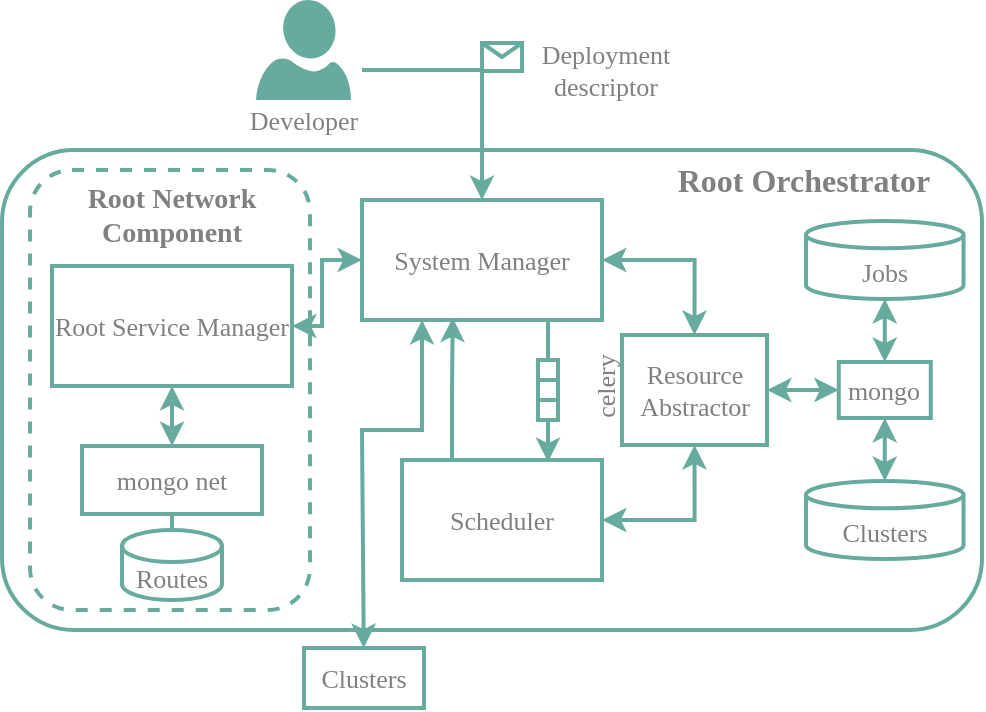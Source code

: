 <mxfile version="24.7.17">
  <diagram id="ZdwTuiK6LGV12zfFTO1-" name="Page-1">
    <mxGraphModel dx="838" dy="1742" grid="1" gridSize="10" guides="1" tooltips="1" connect="1" arrows="1" fold="1" page="1" pageScale="1" pageWidth="827" pageHeight="1169" math="0" shadow="0">
      <root>
        <mxCell id="0" />
        <mxCell id="1" parent="0" />
        <mxCell id="b5Y4_zGtjNbEffgwSiQB-1" value="" style="rounded=1;whiteSpace=wrap;html=1;strokeColor=#67AB9F;fontColor=#808080;fillColor=none;strokeWidth=2;fontFamily=CMU Sans Serif;fontSize=13;" parent="1" vertex="1">
          <mxGeometry x="160" y="40" width="490" height="240" as="geometry" />
        </mxCell>
        <mxCell id="ae70bi0Nxy2G-uHJ9-6V-10" style="edgeStyle=orthogonalEdgeStyle;rounded=0;orthogonalLoop=1;jettySize=auto;html=1;exitX=1;exitY=0.5;exitDx=0;exitDy=0;entryX=0.5;entryY=0;entryDx=0;entryDy=0;startArrow=classic;startFill=1;strokeColor=#67AB9F;fontColor=#808080;strokeWidth=2;fontFamily=CMU Sans Serif;fontSize=13;" parent="1" source="b5Y4_zGtjNbEffgwSiQB-2" target="ae70bi0Nxy2G-uHJ9-6V-1" edge="1">
          <mxGeometry relative="1" as="geometry" />
        </mxCell>
        <mxCell id="b5Y4_zGtjNbEffgwSiQB-2" value="System Manager" style="rounded=0;whiteSpace=wrap;html=1;strokeColor=#67AB9F;fontColor=#808080;fillColor=none;strokeWidth=2;fontFamily=CMU Sans Serif;fontSize=13;" parent="1" vertex="1">
          <mxGeometry x="340" y="65" width="120" height="60" as="geometry" />
        </mxCell>
        <mxCell id="b5Y4_zGtjNbEffgwSiQB-71" style="edgeStyle=orthogonalEdgeStyle;rounded=0;orthogonalLoop=1;jettySize=auto;html=1;exitX=0.25;exitY=0;exitDx=0;exitDy=0;entryX=0.378;entryY=0.981;entryDx=0;entryDy=0;entryPerimeter=0;fontSize=13;startArrow=none;startFill=0;endArrow=classic;endFill=1;strokeColor=#67AB9F;fontColor=#808080;strokeWidth=2;fontFamily=CMU Sans Serif;" parent="1" source="b5Y4_zGtjNbEffgwSiQB-4" target="b5Y4_zGtjNbEffgwSiQB-2" edge="1">
          <mxGeometry relative="1" as="geometry" />
        </mxCell>
        <mxCell id="ae70bi0Nxy2G-uHJ9-6V-9" style="edgeStyle=orthogonalEdgeStyle;rounded=0;orthogonalLoop=1;jettySize=auto;html=1;exitX=1;exitY=0.5;exitDx=0;exitDy=0;entryX=0.5;entryY=1;entryDx=0;entryDy=0;startArrow=classic;startFill=1;strokeColor=#67AB9F;fontColor=#808080;strokeWidth=2;fontFamily=CMU Sans Serif;fontSize=13;" parent="1" source="b5Y4_zGtjNbEffgwSiQB-4" target="ae70bi0Nxy2G-uHJ9-6V-1" edge="1">
          <mxGeometry relative="1" as="geometry" />
        </mxCell>
        <mxCell id="b5Y4_zGtjNbEffgwSiQB-4" value="Scheduler" style="rounded=0;whiteSpace=wrap;html=1;strokeColor=#67AB9F;fontColor=#808080;fillColor=none;strokeWidth=2;fontFamily=CMU Sans Serif;fontSize=13;" parent="1" vertex="1">
          <mxGeometry x="360" y="195" width="100" height="60" as="geometry" />
        </mxCell>
        <mxCell id="b5Y4_zGtjNbEffgwSiQB-5" value="Jobs" style="shape=cylinder3;whiteSpace=wrap;html=1;boundedLbl=1;backgroundOutline=1;size=6.818;strokeColor=#67AB9F;fontColor=#808080;fillColor=none;strokeWidth=2;fontFamily=CMU Sans Serif;fontSize=13;" parent="1" vertex="1">
          <mxGeometry x="562.01" y="75.5" width="78.75" height="39" as="geometry" />
        </mxCell>
        <mxCell id="b5Y4_zGtjNbEffgwSiQB-7" value="" style="rounded=1;whiteSpace=wrap;html=1;dashed=1;strokeColor=#67AB9F;fontColor=#808080;fillColor=none;strokeWidth=2;fontFamily=CMU Sans Serif;fontSize=13;" parent="1" vertex="1">
          <mxGeometry x="174" y="50" width="140" height="220" as="geometry" />
        </mxCell>
        <mxCell id="b5Y4_zGtjNbEffgwSiQB-33" style="edgeStyle=orthogonalEdgeStyle;rounded=0;orthogonalLoop=1;jettySize=auto;html=1;exitX=0.5;exitY=1;exitDx=0;exitDy=0;entryX=0.5;entryY=0;entryDx=0;entryDy=0;startArrow=classic;startFill=1;endArrow=classic;endFill=1;strokeColor=#67AB9F;fontColor=#808080;strokeWidth=2;fontFamily=CMU Sans Serif;fontSize=13;" parent="1" source="b5Y4_zGtjNbEffgwSiQB-3" target="b5Y4_zGtjNbEffgwSiQB-31" edge="1">
          <mxGeometry relative="1" as="geometry" />
        </mxCell>
        <mxCell id="b5Y4_zGtjNbEffgwSiQB-3" value="Root Service Manager" style="rounded=0;whiteSpace=wrap;html=1;strokeColor=#67AB9F;fontColor=#808080;fillColor=none;strokeWidth=2;fontFamily=CMU Sans Serif;fontSize=13;" parent="1" vertex="1">
          <mxGeometry x="185" y="98" width="120" height="60" as="geometry" />
        </mxCell>
        <mxCell id="b5Y4_zGtjNbEffgwSiQB-6" value="Routes" style="shape=cylinder3;whiteSpace=wrap;html=1;boundedLbl=1;backgroundOutline=1;size=8.0;strokeColor=#67AB9F;fontColor=#808080;fillColor=none;strokeWidth=2;fontFamily=CMU Sans Serif;fontSize=13;" parent="1" vertex="1">
          <mxGeometry x="220" y="230" width="50" height="35" as="geometry" />
        </mxCell>
        <mxCell id="b5Y4_zGtjNbEffgwSiQB-9" value="mongo" style="rounded=0;whiteSpace=wrap;html=1;strokeColor=#67AB9F;fontColor=#808080;fillColor=none;strokeWidth=2;fontFamily=CMU Sans Serif;fontSize=13;" parent="1" vertex="1">
          <mxGeometry x="578.39" y="146" width="46" height="28" as="geometry" />
        </mxCell>
        <mxCell id="b5Y4_zGtjNbEffgwSiQB-24" value="" style="group;strokeColor=#67AB9F;fontColor=#808080;strokeWidth=2;fontFamily=CMU Sans Serif;fontSize=13;" parent="1" vertex="1" connectable="0">
          <mxGeometry x="428" y="145" width="10" height="30" as="geometry" />
        </mxCell>
        <mxCell id="b5Y4_zGtjNbEffgwSiQB-20" value="" style="rounded=0;whiteSpace=wrap;html=1;strokeColor=#67AB9F;fontColor=#808080;fillColor=none;strokeWidth=2;fontFamily=CMU Sans Serif;fontSize=13;" parent="b5Y4_zGtjNbEffgwSiQB-24" vertex="1">
          <mxGeometry width="10" height="10" as="geometry" />
        </mxCell>
        <mxCell id="b5Y4_zGtjNbEffgwSiQB-21" value="" style="rounded=0;whiteSpace=wrap;html=1;strokeColor=#67AB9F;fontColor=#808080;fillColor=none;strokeWidth=2;fontFamily=CMU Sans Serif;fontSize=13;" parent="b5Y4_zGtjNbEffgwSiQB-24" vertex="1">
          <mxGeometry y="10" width="10" height="10" as="geometry" />
        </mxCell>
        <mxCell id="b5Y4_zGtjNbEffgwSiQB-22" value="" style="rounded=0;whiteSpace=wrap;html=1;strokeColor=#67AB9F;fontColor=#808080;fillColor=none;strokeWidth=2;fontFamily=CMU Sans Serif;fontSize=13;" parent="b5Y4_zGtjNbEffgwSiQB-24" vertex="1">
          <mxGeometry y="20" width="10" height="10" as="geometry" />
        </mxCell>
        <mxCell id="b5Y4_zGtjNbEffgwSiQB-25" value="celery" style="text;html=1;strokeColor=none;fillColor=none;align=center;verticalAlign=middle;whiteSpace=wrap;rounded=0;rotation=-90;fontColor=#808080;strokeWidth=2;fontFamily=CMU Sans Serif;fontSize=13;" parent="1" vertex="1">
          <mxGeometry x="424" y="148" width="75" height="20" as="geometry" />
        </mxCell>
        <mxCell id="b5Y4_zGtjNbEffgwSiQB-29" style="edgeStyle=orthogonalEdgeStyle;rounded=0;orthogonalLoop=1;jettySize=auto;html=1;exitX=0;exitY=0.5;exitDx=0;exitDy=0;entryX=1;entryY=0.5;entryDx=0;entryDy=0;startArrow=classic;startFill=1;endArrow=classic;endFill=1;strokeColor=#67AB9F;fontColor=#808080;strokeWidth=2;fontFamily=CMU Sans Serif;fontSize=13;" parent="1" source="b5Y4_zGtjNbEffgwSiQB-2" target="b5Y4_zGtjNbEffgwSiQB-3" edge="1">
          <mxGeometry relative="1" as="geometry">
            <Array as="points">
              <mxPoint x="320" y="95" />
              <mxPoint x="320" y="128" />
            </Array>
          </mxGeometry>
        </mxCell>
        <mxCell id="b5Y4_zGtjNbEffgwSiQB-34" style="edgeStyle=orthogonalEdgeStyle;rounded=0;orthogonalLoop=1;jettySize=auto;html=1;exitX=0.5;exitY=1;exitDx=0;exitDy=0;entryX=0.5;entryY=0;entryDx=0;entryDy=0;entryPerimeter=0;startArrow=none;startFill=0;endArrow=none;endFill=0;strokeColor=#67AB9F;fontColor=#808080;strokeWidth=2;fontFamily=CMU Sans Serif;fontSize=13;" parent="1" source="b5Y4_zGtjNbEffgwSiQB-31" target="b5Y4_zGtjNbEffgwSiQB-6" edge="1">
          <mxGeometry relative="1" as="geometry" />
        </mxCell>
        <mxCell id="b5Y4_zGtjNbEffgwSiQB-31" value="mongo net" style="rounded=0;whiteSpace=wrap;html=1;strokeColor=#67AB9F;fontColor=#808080;fillColor=none;strokeWidth=2;fontFamily=CMU Sans Serif;fontSize=13;" parent="1" vertex="1">
          <mxGeometry x="200" y="188" width="90" height="34" as="geometry" />
        </mxCell>
        <mxCell id="b5Y4_zGtjNbEffgwSiQB-36" value="" style="endArrow=classic;html=1;rounded=0;entryX=0.5;entryY=0;entryDx=0;entryDy=0;strokeColor=#67AB9F;fontColor=#808080;strokeWidth=2;fontFamily=CMU Sans Serif;fontSize=13;" parent="1" target="b5Y4_zGtjNbEffgwSiQB-2" edge="1">
          <mxGeometry relative="1" as="geometry">
            <mxPoint x="340" as="sourcePoint" />
            <mxPoint x="430" y="-40" as="targetPoint" />
            <Array as="points">
              <mxPoint x="400" />
            </Array>
          </mxGeometry>
        </mxCell>
        <mxCell id="b5Y4_zGtjNbEffgwSiQB-37" value="" style="shape=message;html=1;outlineConnect=0;strokeColor=#67AB9F;fontColor=#808080;fillColor=none;strokeWidth=2;fontFamily=CMU Sans Serif;fontSize=13;" parent="b5Y4_zGtjNbEffgwSiQB-36" vertex="1">
          <mxGeometry width="20" height="14" relative="1" as="geometry">
            <mxPoint y="-16" as="offset" />
          </mxGeometry>
        </mxCell>
        <mxCell id="b5Y4_zGtjNbEffgwSiQB-38" value="Deployment descriptor" style="text;html=1;strokeColor=none;fillColor=none;align=center;verticalAlign=middle;whiteSpace=wrap;rounded=0;fontColor=#808080;strokeWidth=2;fontFamily=CMU Sans Serif;fontSize=13;" parent="1" vertex="1">
          <mxGeometry x="431.5" y="-15" width="60" height="30" as="geometry" />
        </mxCell>
        <mxCell id="b5Y4_zGtjNbEffgwSiQB-39" value="&lt;b style=&quot;font-size: 16px;&quot;&gt;&lt;font style=&quot;font-size: 16px;&quot;&gt;Root Orchestrator&lt;/font&gt;&lt;/b&gt;" style="text;html=1;strokeColor=none;fillColor=none;align=center;verticalAlign=middle;whiteSpace=wrap;rounded=0;dashed=1;fontColor=#808080;strokeWidth=2;fontFamily=CMU Sans Serif;fontSize=16;" parent="1" vertex="1">
          <mxGeometry x="491.5" y="40" width="137.5" height="30" as="geometry" />
        </mxCell>
        <mxCell id="b5Y4_zGtjNbEffgwSiQB-40" value="&lt;b style=&quot;font-size: 14px;&quot;&gt;&lt;font style=&quot;font-size: 14px;&quot;&gt;Root Network Component&lt;/font&gt;&lt;/b&gt;" style="text;html=1;strokeColor=none;fillColor=none;align=center;verticalAlign=middle;whiteSpace=wrap;rounded=0;dashed=1;fontColor=#808080;strokeWidth=2;fontFamily=CMU Sans Serif;fontSize=14;" parent="1" vertex="1">
          <mxGeometry x="185" y="58" width="120" height="30" as="geometry" />
        </mxCell>
        <mxCell id="b5Y4_zGtjNbEffgwSiQB-74" value="" style="endArrow=classic;startArrow=classic;html=1;rounded=0;fontSize=13;entryX=0.25;entryY=1;entryDx=0;entryDy=0;strokeColor=#67AB9F;fontColor=#808080;strokeWidth=2;fontFamily=CMU Sans Serif;" parent="1" source="b5Y4_zGtjNbEffgwSiQB-75" target="b5Y4_zGtjNbEffgwSiQB-2" edge="1">
          <mxGeometry width="50" height="50" relative="1" as="geometry">
            <mxPoint x="340" y="290" as="sourcePoint" />
            <mxPoint x="390" y="260" as="targetPoint" />
            <Array as="points">
              <mxPoint x="340" y="180" />
              <mxPoint x="370" y="180" />
            </Array>
          </mxGeometry>
        </mxCell>
        <mxCell id="b5Y4_zGtjNbEffgwSiQB-75" value="Clusters" style="text;html=1;strokeColor=#67AB9F;fillColor=none;align=center;verticalAlign=middle;whiteSpace=wrap;rounded=0;fontSize=13;fontColor=#808080;strokeWidth=2;fontFamily=CMU Sans Serif;" parent="1" vertex="1">
          <mxGeometry x="311" y="289" width="60" height="30" as="geometry" />
        </mxCell>
        <mxCell id="ae70bi0Nxy2G-uHJ9-6V-11" style="edgeStyle=orthogonalEdgeStyle;rounded=0;orthogonalLoop=1;jettySize=auto;html=1;exitX=1;exitY=0.5;exitDx=0;exitDy=0;entryX=0;entryY=0.5;entryDx=0;entryDy=0;startArrow=classic;startFill=1;strokeColor=#67AB9F;fontColor=#808080;strokeWidth=2;fontFamily=CMU Sans Serif;fontSize=13;" parent="1" source="ae70bi0Nxy2G-uHJ9-6V-1" target="b5Y4_zGtjNbEffgwSiQB-9" edge="1">
          <mxGeometry relative="1" as="geometry" />
        </mxCell>
        <mxCell id="ae70bi0Nxy2G-uHJ9-6V-1" value="Resource Abstractor" style="rounded=0;whiteSpace=wrap;html=1;strokeColor=#67AB9F;fontColor=#808080;fillColor=none;strokeWidth=2;fontFamily=CMU Sans Serif;fontSize=13;" parent="1" vertex="1">
          <mxGeometry x="470" y="132.5" width="72.5" height="55" as="geometry" />
        </mxCell>
        <mxCell id="ae70bi0Nxy2G-uHJ9-6V-5" value="Clusters" style="shape=cylinder3;whiteSpace=wrap;html=1;boundedLbl=1;backgroundOutline=1;size=6.818;strokeColor=#67AB9F;fontColor=#808080;fillColor=none;strokeWidth=2;fontFamily=CMU Sans Serif;fontSize=13;" parent="1" vertex="1">
          <mxGeometry x="562.01" y="205.5" width="78.75" height="39" as="geometry" />
        </mxCell>
        <mxCell id="ae70bi0Nxy2G-uHJ9-6V-12" style="edgeStyle=orthogonalEdgeStyle;rounded=0;orthogonalLoop=1;jettySize=auto;html=1;exitX=0.5;exitY=0;exitDx=0;exitDy=0;entryX=0.5;entryY=1;entryDx=0;entryDy=0;entryPerimeter=0;startArrow=classic;startFill=1;strokeColor=#67AB9F;fontColor=#808080;strokeWidth=2;fontFamily=CMU Sans Serif;fontSize=13;" parent="1" source="b5Y4_zGtjNbEffgwSiQB-9" target="b5Y4_zGtjNbEffgwSiQB-5" edge="1">
          <mxGeometry relative="1" as="geometry" />
        </mxCell>
        <mxCell id="ae70bi0Nxy2G-uHJ9-6V-13" style="edgeStyle=orthogonalEdgeStyle;rounded=0;orthogonalLoop=1;jettySize=auto;html=1;exitX=0.5;exitY=1;exitDx=0;exitDy=0;entryX=0.5;entryY=0;entryDx=0;entryDy=0;entryPerimeter=0;startArrow=classic;startFill=1;strokeColor=#67AB9F;fontColor=#808080;strokeWidth=2;fontFamily=CMU Sans Serif;fontSize=13;" parent="1" source="b5Y4_zGtjNbEffgwSiQB-9" target="ae70bi0Nxy2G-uHJ9-6V-5" edge="1">
          <mxGeometry relative="1" as="geometry" />
        </mxCell>
        <mxCell id="ae70bi0Nxy2G-uHJ9-6V-19" value="" style="endArrow=none;html=1;rounded=0;endSize=0;strokeColor=#67AB9F;fontColor=#808080;strokeWidth=2;fontFamily=CMU Sans Serif;fontSize=13;" parent="1" edge="1">
          <mxGeometry width="50" height="50" relative="1" as="geometry">
            <mxPoint x="433" y="125" as="sourcePoint" />
            <mxPoint x="433" y="145" as="targetPoint" />
          </mxGeometry>
        </mxCell>
        <mxCell id="ae70bi0Nxy2G-uHJ9-6V-20" value="" style="endArrow=classic;html=1;rounded=0;strokeColor=#67AB9F;fontColor=#808080;strokeWidth=2;fontFamily=CMU Sans Serif;fontSize=13;" parent="1" edge="1">
          <mxGeometry width="50" height="50" relative="1" as="geometry">
            <mxPoint x="433" y="175" as="sourcePoint" />
            <mxPoint x="433" y="196" as="targetPoint" />
          </mxGeometry>
        </mxCell>
        <mxCell id="BHdvgP_C306I9zfkn3HG-6" value="" style="verticalLabelPosition=bottom;html=1;verticalAlign=top;align=center;strokeColor=none;fillColor=#67AB9F;shape=mxgraph.azure.user;fontFamily=CMU Sans Serif;fontSize=13;" parent="1" vertex="1">
          <mxGeometry x="287" y="-35" width="47.5" height="50" as="geometry" />
        </mxCell>
        <mxCell id="BHdvgP_C306I9zfkn3HG-7" value="Developer" style="text;html=1;strokeColor=none;fillColor=none;align=center;verticalAlign=middle;whiteSpace=wrap;rounded=0;fontColor=#808080;strokeWidth=2;fontFamily=CMU Sans Serif;fontSize=13;" parent="1" vertex="1">
          <mxGeometry x="280.75" y="10" width="60" height="30" as="geometry" />
        </mxCell>
      </root>
    </mxGraphModel>
  </diagram>
</mxfile>
